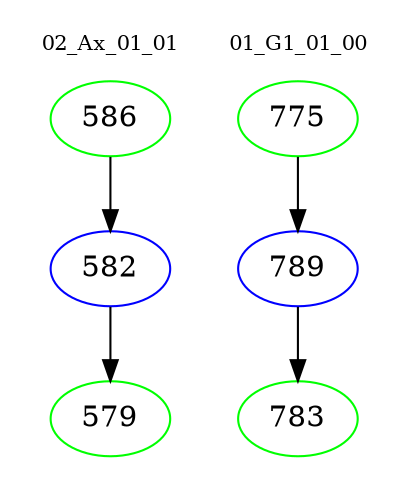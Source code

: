 digraph{
subgraph cluster_0 {
color = white
label = "02_Ax_01_01";
fontsize=10;
T0_586 [label="586", color="green"]
T0_586 -> T0_582 [color="black"]
T0_582 [label="582", color="blue"]
T0_582 -> T0_579 [color="black"]
T0_579 [label="579", color="green"]
}
subgraph cluster_1 {
color = white
label = "01_G1_01_00";
fontsize=10;
T1_775 [label="775", color="green"]
T1_775 -> T1_789 [color="black"]
T1_789 [label="789", color="blue"]
T1_789 -> T1_783 [color="black"]
T1_783 [label="783", color="green"]
}
}
